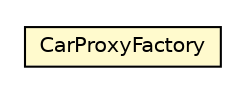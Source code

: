 #!/usr/local/bin/dot
#
# Class diagram 
# Generated by UMLGraph version R5_6-24-gf6e263 (http://www.umlgraph.org/)
#

digraph G {
	edge [fontname="Helvetica",fontsize=10,labelfontname="Helvetica",labelfontsize=10];
	node [fontname="Helvetica",fontsize=10,shape=plaintext];
	nodesep=0.25;
	ranksep=0.5;
	rankdir=LR;
	// com.gwtplatform.carstore.client.application.cars.car.CarProxyFactory
	c117185 [label=<<table title="com.gwtplatform.carstore.client.application.cars.car.CarProxyFactory" border="0" cellborder="1" cellspacing="0" cellpadding="2" port="p" bgcolor="lemonChiffon" href="./CarProxyFactory.html">
		<tr><td><table border="0" cellspacing="0" cellpadding="1">
<tr><td align="center" balign="center"> CarProxyFactory </td></tr>
		</table></td></tr>
		</table>>, URL="./CarProxyFactory.html", fontname="Helvetica", fontcolor="black", fontsize=10.0];
}

